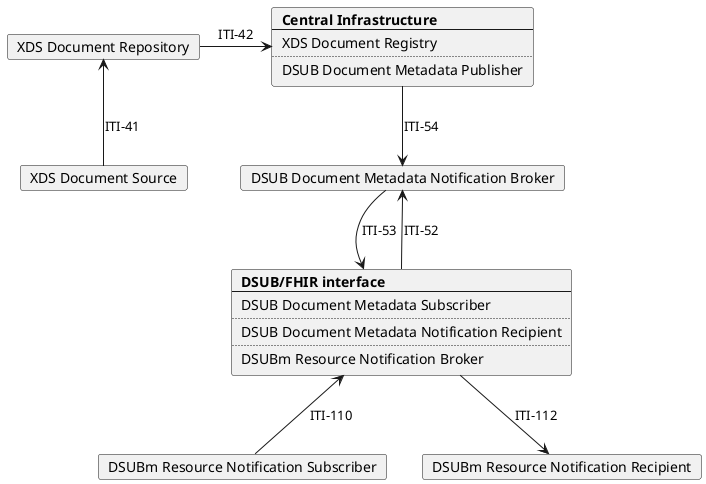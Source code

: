 @startuml
skinparam svgDimensionStyle false
skinparam componentStyle rectangle

hide footbox
/' title "DSUBm grouped with DSUB: DSUB on FHIR" '/

card "XDS Document Source" as Source
card "XDS Document Repository" as Repo

card  Central [
  <b>Central Infrastructure
  ----
  XDS Document Registry
  ....
  DSUB Document Metadata Publisher
]

card "DSUB Document Metadata Notification Broker" as Broker 

card  DSUBFHIR [
  <b>DSUB/FHIR interface
  ----
DSUB Document Metadata Subscriber
....
DSUB Document Metadata Notification Recipient
....
DSUBm Resource Notification Broker
]

card "DSUBm Resource Notification Subscriber" as Subsciber 
card "DSUBm Resource Notification Recipient" as Recipient 

Subsciber -u-> DSUBFHIR: ITI-110
DSUBFHIR -d-> Broker: ITI-52

Source -u-> Repo: ITI-41
Repo -r-> Central: ITI-42
Central -d-> Broker: ITI-54

Broker-r->DSUBFHIR: ITI-53
DSUBFHIR -d-> Recipient: ITI-112



@enduml